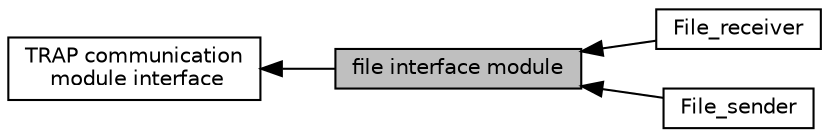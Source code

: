 digraph "file interface module"
{
  edge [fontname="Helvetica",fontsize="10",labelfontname="Helvetica",labelfontsize="10"];
  node [fontname="Helvetica",fontsize="10",shape=record];
  rankdir=LR;
  Node2 [label="File_receiver",height=0.2,width=0.4,color="black", fillcolor="white", style="filled",URL="$group__file__receiver.html"];
  Node1 [label="TRAP communication\l module interface",height=0.2,width=0.4,color="black", fillcolor="white", style="filled",URL="$group__trap__ifc.html"];
  Node0 [label="file interface module",height=0.2,width=0.4,color="black", fillcolor="grey75", style="filled", fontcolor="black"];
  Node3 [label="File_sender",height=0.2,width=0.4,color="black", fillcolor="white", style="filled",URL="$group__file__sender.html"];
  Node1->Node0 [shape=plaintext, dir="back", style="solid"];
  Node0->Node2 [shape=plaintext, dir="back", style="solid"];
  Node0->Node3 [shape=plaintext, dir="back", style="solid"];
}
